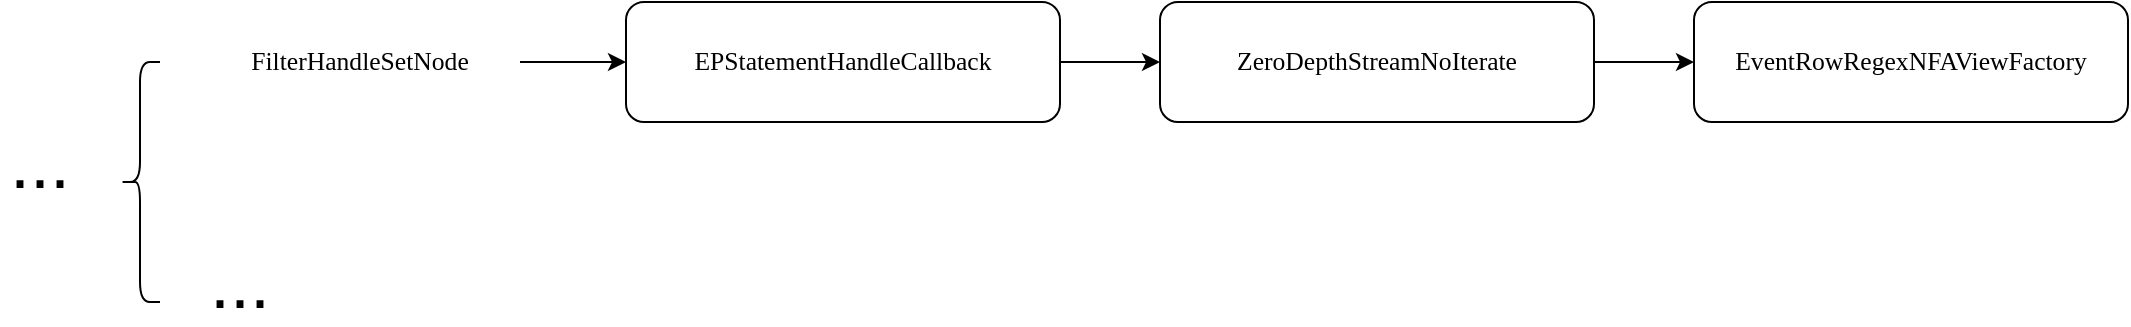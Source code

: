 <mxfile version="12.8.2" type="github">
  <diagram id="Da1glxK8SBpWaU4XEklG" name="Page-1">
    <mxGraphModel dx="1959" dy="668" grid="1" gridSize="10" guides="1" tooltips="1" connect="1" arrows="1" fold="1" page="1" pageScale="1" pageWidth="827" pageHeight="1169" math="0" shadow="0">
      <root>
        <mxCell id="0" />
        <mxCell id="1" parent="0" />
        <mxCell id="iIXmc26838jc1575vCe5-5" value="" style="shape=curlyBracket;whiteSpace=wrap;html=1;rounded=1;" vertex="1" parent="1">
          <mxGeometry x="40" y="270" width="20" height="120" as="geometry" />
        </mxCell>
        <mxCell id="iIXmc26838jc1575vCe5-8" value="..." style="text;html=1;strokeColor=none;fillColor=none;align=center;verticalAlign=middle;whiteSpace=wrap;rounded=0;labelBorderColor=none;labelBackgroundColor=none;fontSize=36;" vertex="1" parent="1">
          <mxGeometry x="80" y="370" width="40" height="20" as="geometry" />
        </mxCell>
        <mxCell id="iIXmc26838jc1575vCe5-9" value="..." style="text;html=1;strokeColor=none;fillColor=none;align=center;verticalAlign=middle;whiteSpace=wrap;rounded=0;labelBorderColor=none;labelBackgroundColor=none;fontSize=36;" vertex="1" parent="1">
          <mxGeometry x="-20" y="310" width="40" height="20" as="geometry" />
        </mxCell>
        <mxCell id="iIXmc26838jc1575vCe5-14" value="&lt;pre style=&quot;font-family: &amp;#34;jetbrains mono&amp;#34; ; font-size: 9.6pt&quot;&gt;&lt;span style=&quot;background-color: rgb(255 , 255 , 255)&quot;&gt;FilterHandleSetNode&lt;/span&gt;&lt;/pre&gt;" style="text;html=1;strokeColor=none;fillColor=none;align=center;verticalAlign=middle;whiteSpace=wrap;rounded=0;labelBackgroundColor=none;fontSize=36;" vertex="1" parent="1">
          <mxGeometry x="80" y="260" width="160" height="20" as="geometry" />
        </mxCell>
        <mxCell id="iIXmc26838jc1575vCe5-22" value="" style="edgeStyle=orthogonalEdgeStyle;rounded=0;orthogonalLoop=1;jettySize=auto;html=1;fontFamily=Helvetica;fontSize=12.8;" edge="1" parent="1" source="iIXmc26838jc1575vCe5-15" target="iIXmc26838jc1575vCe5-21">
          <mxGeometry relative="1" as="geometry" />
        </mxCell>
        <mxCell id="iIXmc26838jc1575vCe5-15" value="EPStatementHandleCallback" style="rounded=1;whiteSpace=wrap;labelBackgroundColor=none;fontSize=12.8;fontFamily=jetbrains mono;" vertex="1" parent="1">
          <mxGeometry x="293" y="240" width="217" height="60" as="geometry" />
        </mxCell>
        <mxCell id="iIXmc26838jc1575vCe5-20" value="" style="endArrow=classic;html=1;fontFamily=Helvetica;fontSize=12.8;" edge="1" parent="1" source="iIXmc26838jc1575vCe5-14" target="iIXmc26838jc1575vCe5-15">
          <mxGeometry width="50" height="50" relative="1" as="geometry">
            <mxPoint x="460" y="400" as="sourcePoint" />
            <mxPoint x="510" y="350" as="targetPoint" />
          </mxGeometry>
        </mxCell>
        <mxCell id="iIXmc26838jc1575vCe5-24" value="" style="edgeStyle=orthogonalEdgeStyle;rounded=0;orthogonalLoop=1;jettySize=auto;html=1;fontFamily=Helvetica;fontSize=12.8;" edge="1" parent="1" source="iIXmc26838jc1575vCe5-21" target="iIXmc26838jc1575vCe5-23">
          <mxGeometry relative="1" as="geometry" />
        </mxCell>
        <mxCell id="iIXmc26838jc1575vCe5-21" value="ZeroDepthStreamNoIterate" style="rounded=1;whiteSpace=wrap;labelBackgroundColor=none;fontSize=12.8;fontFamily=jetbrains mono;" vertex="1" parent="1">
          <mxGeometry x="560" y="240" width="217" height="60" as="geometry" />
        </mxCell>
        <mxCell id="iIXmc26838jc1575vCe5-23" value="EventRowRegexNFAViewFactory" style="rounded=1;whiteSpace=wrap;labelBackgroundColor=none;fontSize=12.8;fontFamily=jetbrains mono;" vertex="1" parent="1">
          <mxGeometry x="827" y="240" width="217" height="60" as="geometry" />
        </mxCell>
      </root>
    </mxGraphModel>
  </diagram>
</mxfile>
